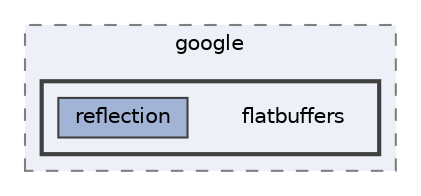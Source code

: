 digraph "flatbuffers/java/src/main/java/com/google/flatbuffers"
{
 // LATEX_PDF_SIZE
  bgcolor="transparent";
  edge [fontname=Helvetica,fontsize=10,labelfontname=Helvetica,labelfontsize=10];
  node [fontname=Helvetica,fontsize=10,shape=box,height=0.2,width=0.4];
  compound=true
  subgraph clusterdir_cb907b017f8d36b1e879ce64f2e95be4 {
    graph [ bgcolor="#edf0f7", pencolor="grey50", label="google", fontname=Helvetica,fontsize=10 style="filled,dashed", URL="dir_cb907b017f8d36b1e879ce64f2e95be4.html",tooltip=""]
  subgraph clusterdir_88516f5709bfaf6fa681088e8572dbbe {
    graph [ bgcolor="#edf0f7", pencolor="grey25", label="", fontname=Helvetica,fontsize=10 style="filled,bold", URL="dir_88516f5709bfaf6fa681088e8572dbbe.html",tooltip=""]
    dir_88516f5709bfaf6fa681088e8572dbbe [shape=plaintext, label="flatbuffers"];
  dir_067053d7b42f7f18ac634ccb2ccda9fc [label="reflection", fillcolor="#a2b4d6", color="grey25", style="filled", URL="dir_067053d7b42f7f18ac634ccb2ccda9fc.html",tooltip=""];
  }
  }
}
